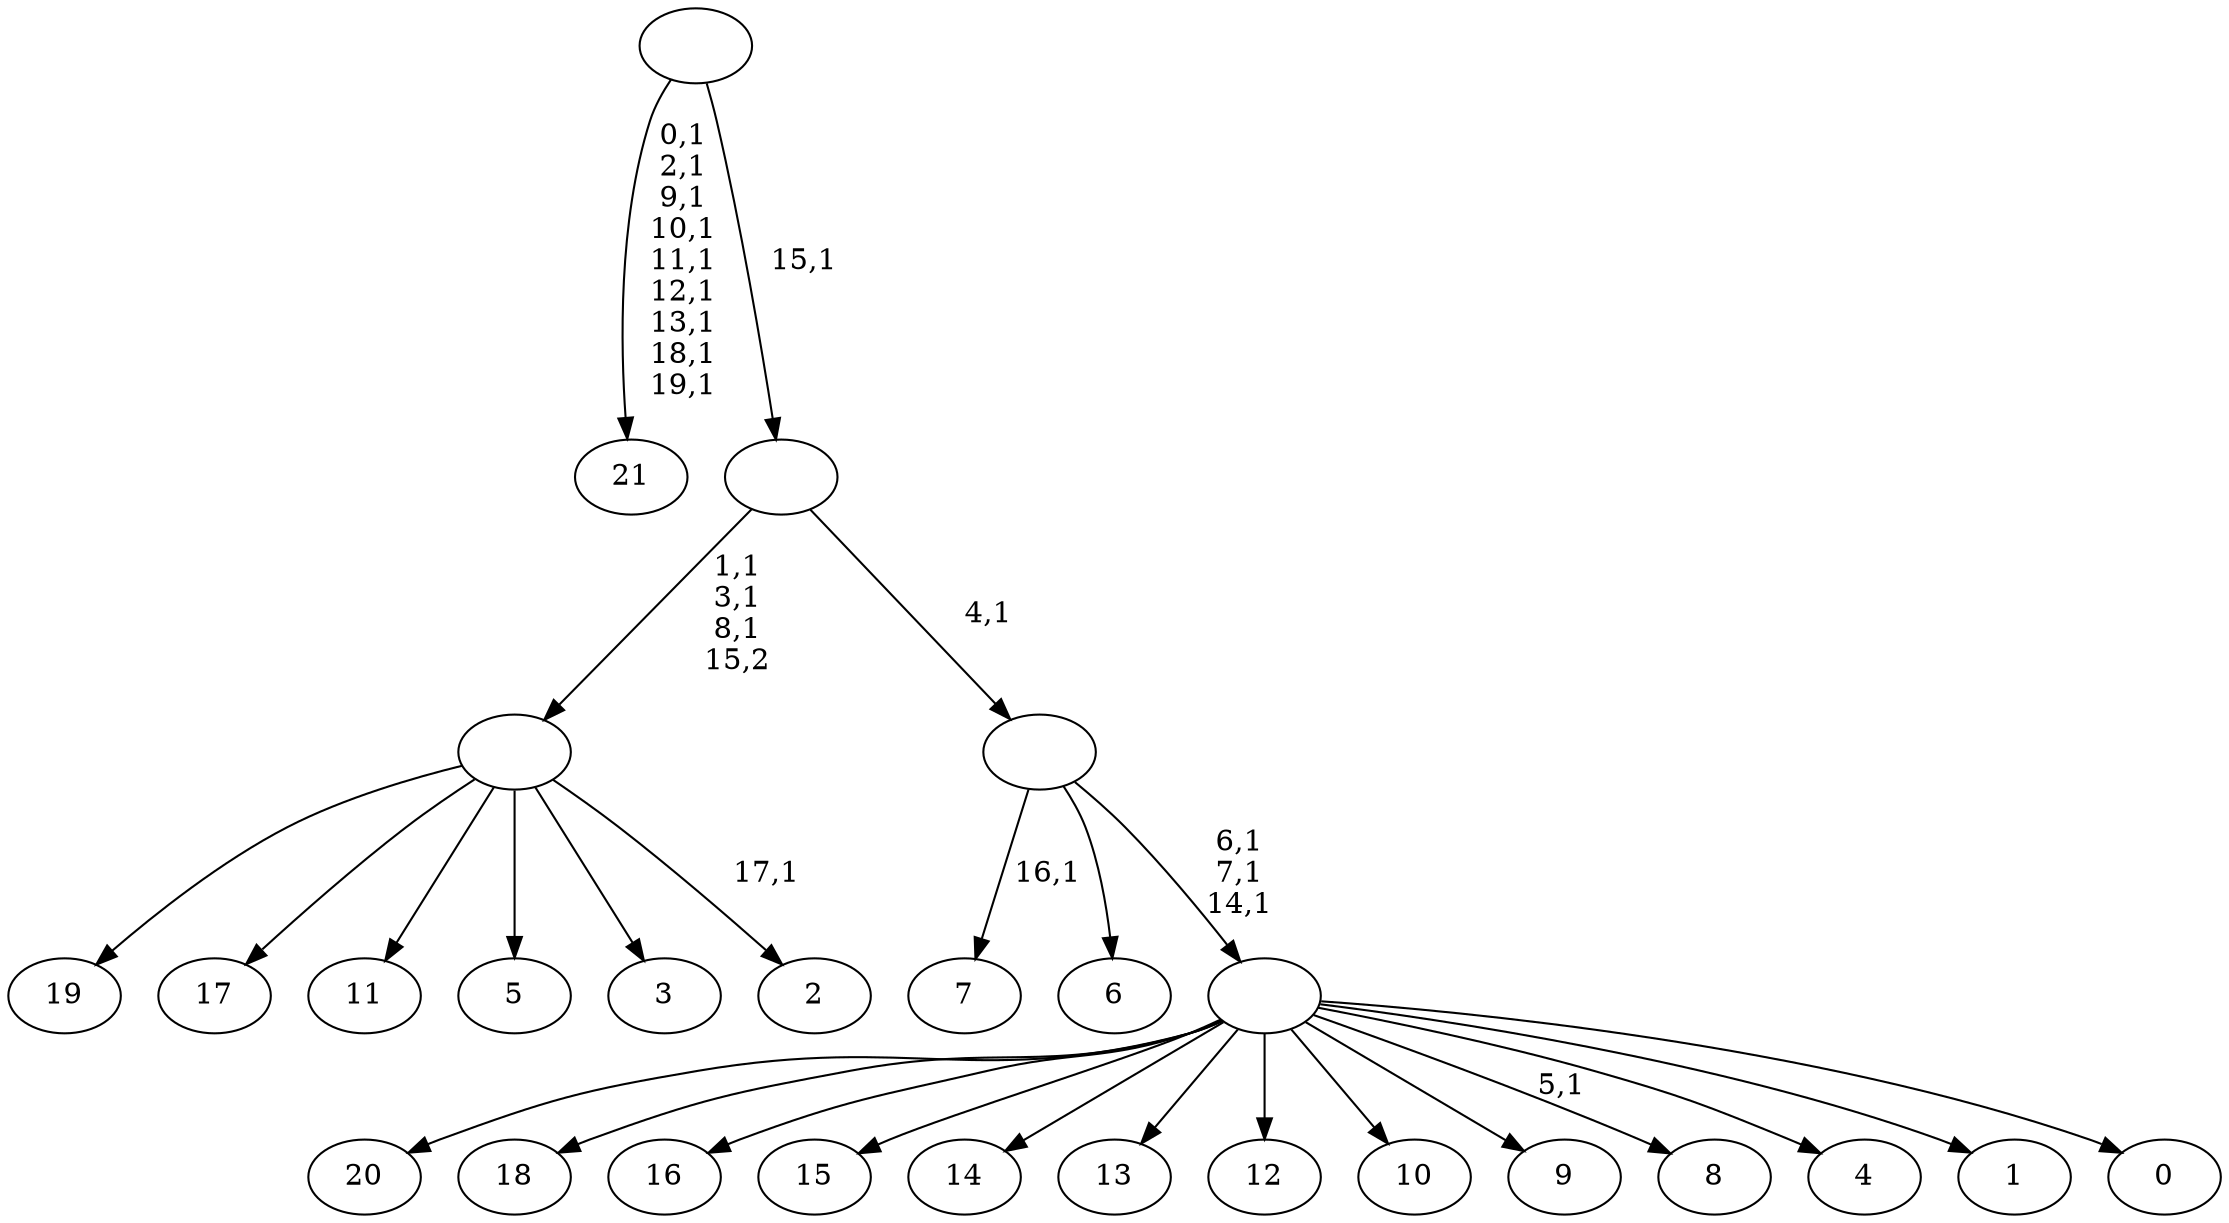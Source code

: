 digraph T {
	42 [label="21"]
	32 [label="20"]
	31 [label="19"]
	30 [label="18"]
	29 [label="17"]
	28 [label="16"]
	27 [label="15"]
	26 [label="14"]
	25 [label="13"]
	24 [label="12"]
	23 [label="11"]
	22 [label="10"]
	21 [label="9"]
	20 [label="8"]
	18 [label="7"]
	16 [label="6"]
	15 [label="5"]
	14 [label="4"]
	13 [label="3"]
	12 [label="2"]
	10 [label=""]
	7 [label="1"]
	6 [label="0"]
	5 [label=""]
	2 [label=""]
	1 [label=""]
	0 [label=""]
	10 -> 12 [label="17,1"]
	10 -> 31 [label=""]
	10 -> 29 [label=""]
	10 -> 23 [label=""]
	10 -> 15 [label=""]
	10 -> 13 [label=""]
	5 -> 20 [label="5,1"]
	5 -> 32 [label=""]
	5 -> 30 [label=""]
	5 -> 28 [label=""]
	5 -> 27 [label=""]
	5 -> 26 [label=""]
	5 -> 25 [label=""]
	5 -> 24 [label=""]
	5 -> 22 [label=""]
	5 -> 21 [label=""]
	5 -> 14 [label=""]
	5 -> 7 [label=""]
	5 -> 6 [label=""]
	2 -> 5 [label="6,1\n7,1\n14,1"]
	2 -> 18 [label="16,1"]
	2 -> 16 [label=""]
	1 -> 10 [label="1,1\n3,1\n8,1\n15,2"]
	1 -> 2 [label="4,1"]
	0 -> 42 [label="0,1\n2,1\n9,1\n10,1\n11,1\n12,1\n13,1\n18,1\n19,1"]
	0 -> 1 [label="15,1"]
}
